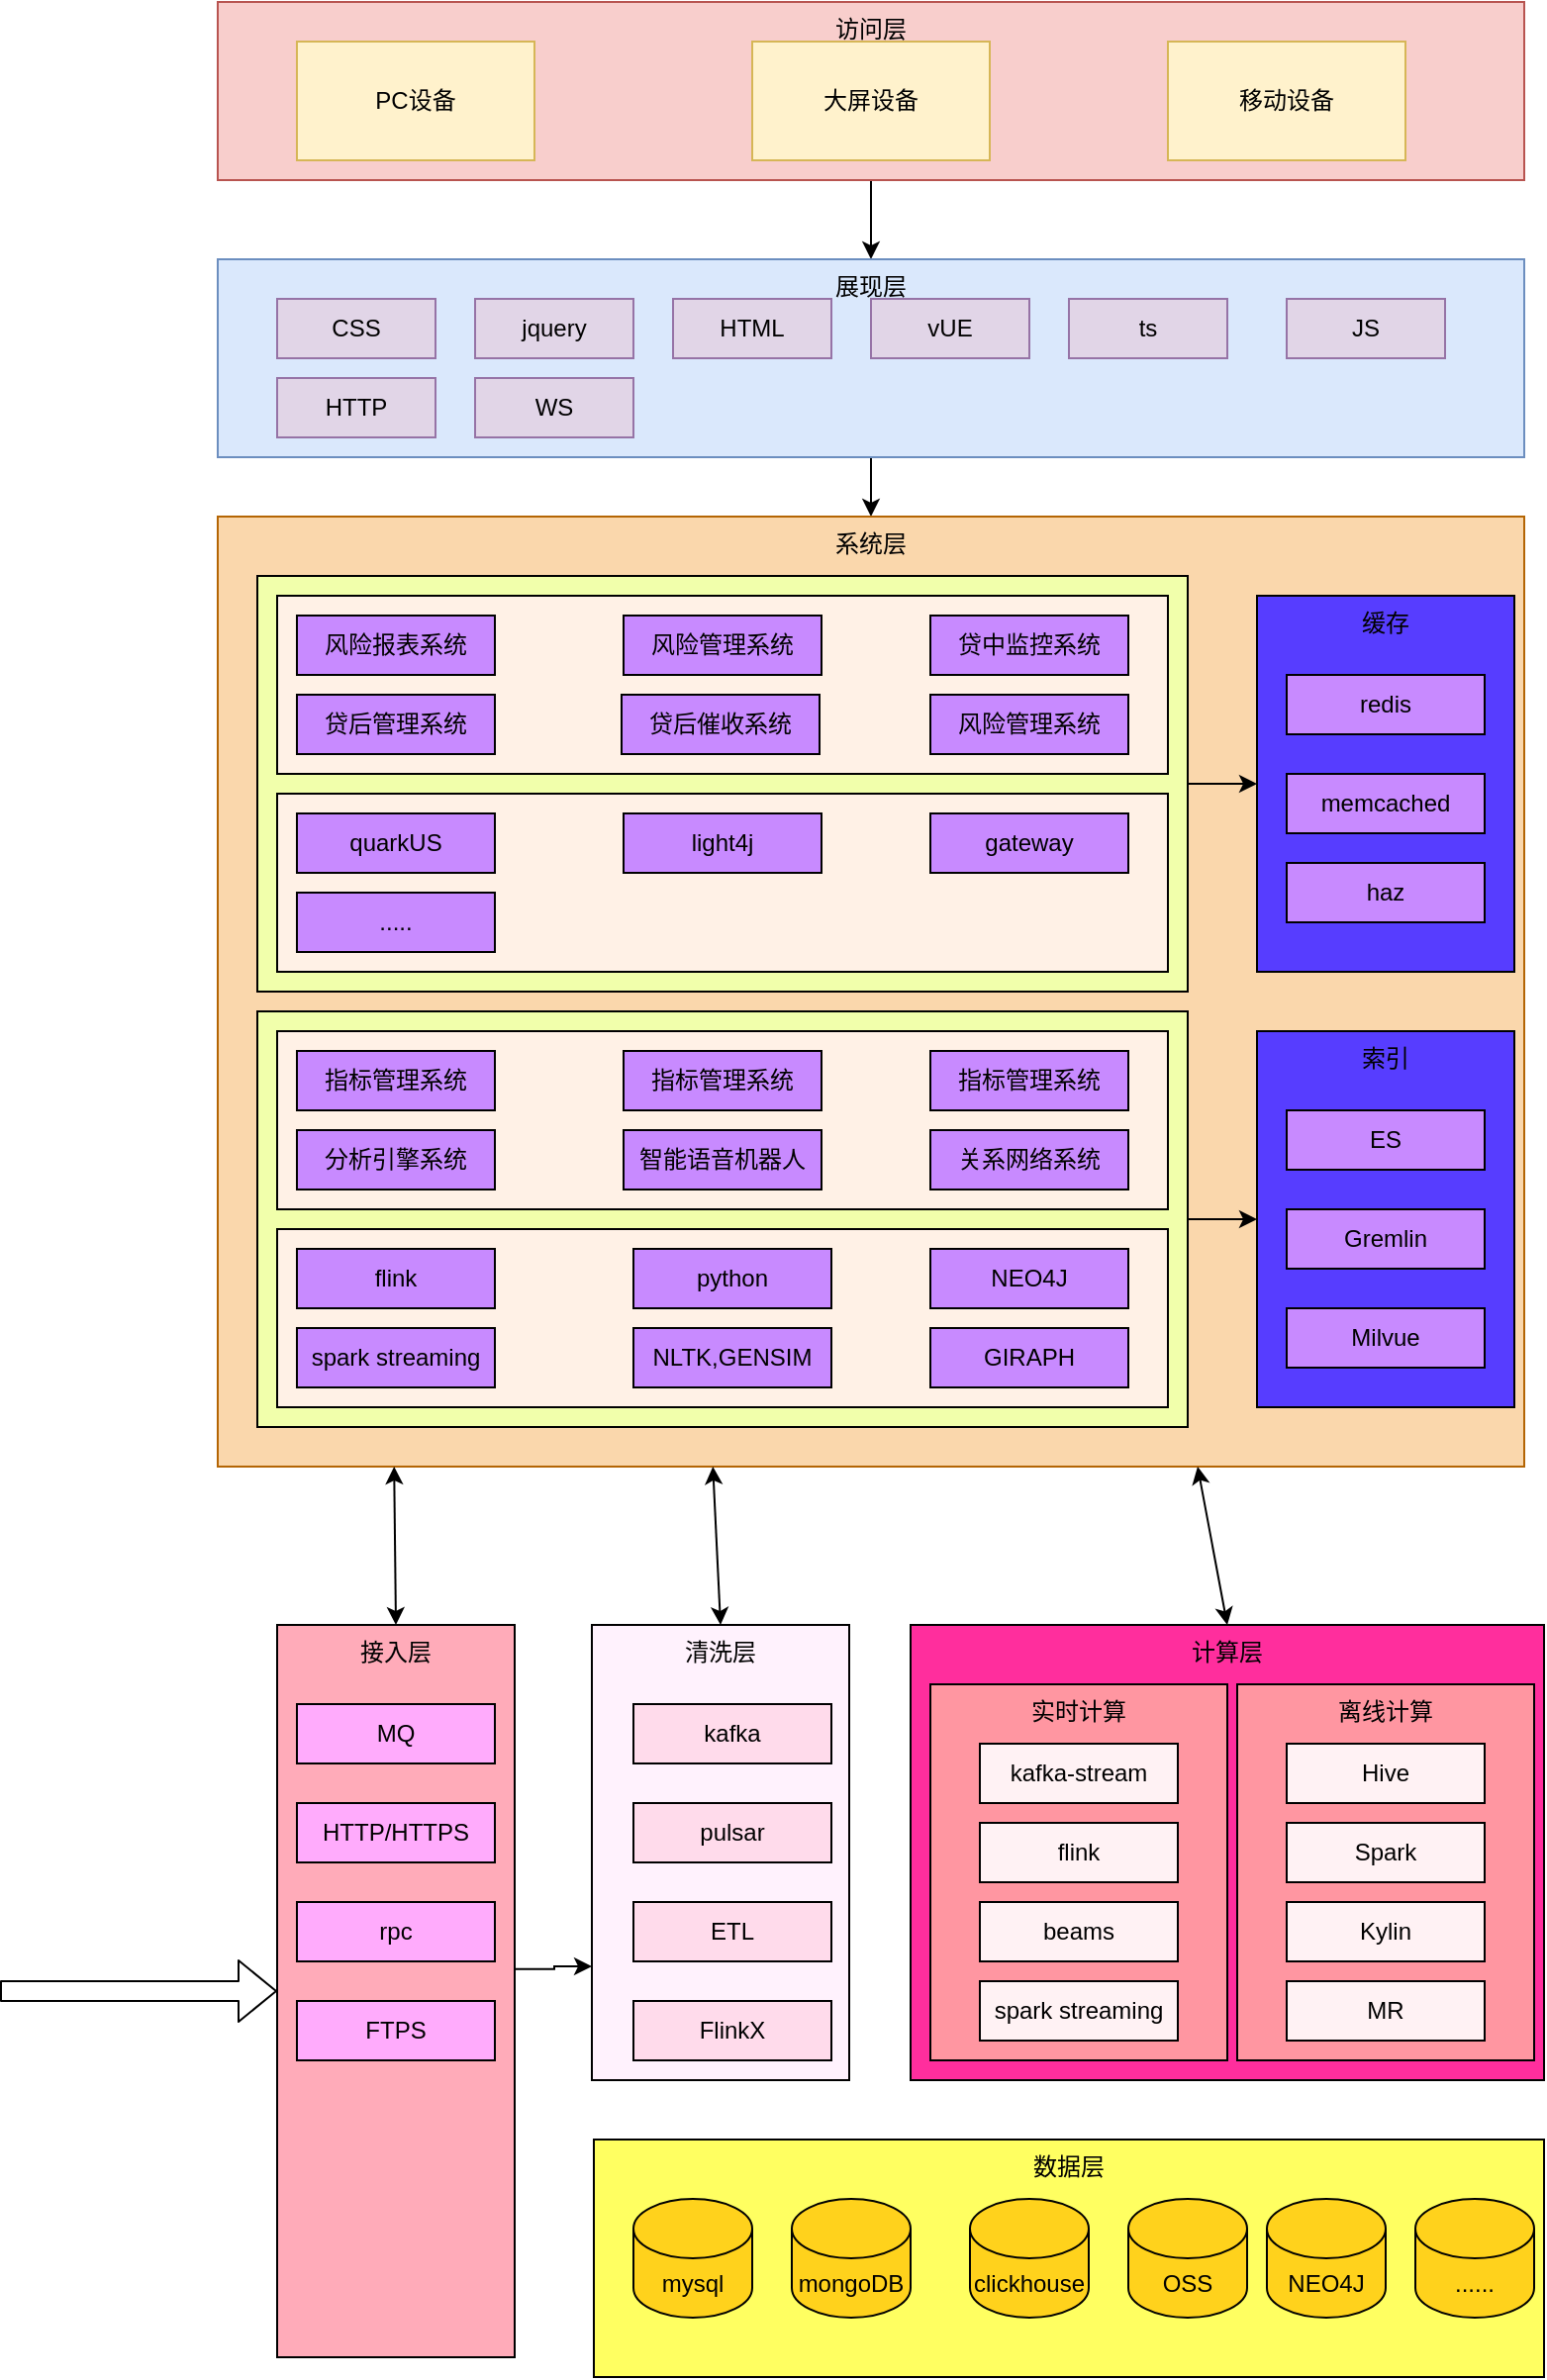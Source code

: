 <mxfile version="14.5.10" type="github">
  <diagram id="MQhZJjkZrY4oPZB1BTH6" name="第 1 页">
    <mxGraphModel dx="1422" dy="762" grid="1" gridSize="10" guides="1" tooltips="1" connect="1" arrows="1" fold="1" page="1" pageScale="1" pageWidth="827" pageHeight="1169" math="0" shadow="0">
      <root>
        <mxCell id="0" />
        <mxCell id="1" parent="0" />
        <mxCell id="aR_i40FDtTKbv0qqF_Ef-54" style="edgeStyle=orthogonalEdgeStyle;rounded=0;orthogonalLoop=1;jettySize=auto;html=1;entryX=0.5;entryY=0;entryDx=0;entryDy=0;" edge="1" parent="1" source="aR_i40FDtTKbv0qqF_Ef-1" target="aR_i40FDtTKbv0qqF_Ef-5">
          <mxGeometry relative="1" as="geometry" />
        </mxCell>
        <mxCell id="aR_i40FDtTKbv0qqF_Ef-1" value="访问层" style="rounded=0;whiteSpace=wrap;html=1;fillColor=#f8cecc;strokeColor=#b85450;verticalAlign=top;" vertex="1" parent="1">
          <mxGeometry x="110" y="120" width="660" height="90" as="geometry" />
        </mxCell>
        <mxCell id="aR_i40FDtTKbv0qqF_Ef-2" value="PC设备" style="rounded=0;whiteSpace=wrap;html=1;fillColor=#fff2cc;strokeColor=#d6b656;" vertex="1" parent="1">
          <mxGeometry x="150" y="140" width="120" height="60" as="geometry" />
        </mxCell>
        <mxCell id="aR_i40FDtTKbv0qqF_Ef-3" value="大屏设备" style="rounded=0;whiteSpace=wrap;html=1;fillColor=#fff2cc;strokeColor=#d6b656;" vertex="1" parent="1">
          <mxGeometry x="380" y="140" width="120" height="60" as="geometry" />
        </mxCell>
        <mxCell id="aR_i40FDtTKbv0qqF_Ef-4" value="移动设备" style="rounded=0;whiteSpace=wrap;html=1;fillColor=#fff2cc;strokeColor=#d6b656;" vertex="1" parent="1">
          <mxGeometry x="590" y="140" width="120" height="60" as="geometry" />
        </mxCell>
        <mxCell id="aR_i40FDtTKbv0qqF_Ef-55" style="edgeStyle=orthogonalEdgeStyle;rounded=0;orthogonalLoop=1;jettySize=auto;html=1;entryX=0.5;entryY=0;entryDx=0;entryDy=0;" edge="1" parent="1" source="aR_i40FDtTKbv0qqF_Ef-5" target="aR_i40FDtTKbv0qqF_Ef-14">
          <mxGeometry relative="1" as="geometry" />
        </mxCell>
        <mxCell id="aR_i40FDtTKbv0qqF_Ef-5" value="展现层" style="rounded=0;whiteSpace=wrap;html=1;fillColor=#dae8fc;strokeColor=#6c8ebf;verticalAlign=top;" vertex="1" parent="1">
          <mxGeometry x="110" y="250" width="660" height="100" as="geometry" />
        </mxCell>
        <mxCell id="aR_i40FDtTKbv0qqF_Ef-6" value="CSS" style="rounded=0;whiteSpace=wrap;html=1;fillColor=#e1d5e7;strokeColor=#9673a6;" vertex="1" parent="1">
          <mxGeometry x="140" y="270" width="80" height="30" as="geometry" />
        </mxCell>
        <mxCell id="aR_i40FDtTKbv0qqF_Ef-7" value="jquery" style="rounded=0;whiteSpace=wrap;html=1;fillColor=#e1d5e7;strokeColor=#9673a6;" vertex="1" parent="1">
          <mxGeometry x="240" y="270" width="80" height="30" as="geometry" />
        </mxCell>
        <mxCell id="aR_i40FDtTKbv0qqF_Ef-8" value="HTML" style="rounded=0;whiteSpace=wrap;html=1;fillColor=#e1d5e7;strokeColor=#9673a6;" vertex="1" parent="1">
          <mxGeometry x="340" y="270" width="80" height="30" as="geometry" />
        </mxCell>
        <mxCell id="aR_i40FDtTKbv0qqF_Ef-9" value="vUE" style="rounded=0;whiteSpace=wrap;html=1;fillColor=#e1d5e7;strokeColor=#9673a6;" vertex="1" parent="1">
          <mxGeometry x="440" y="270" width="80" height="30" as="geometry" />
        </mxCell>
        <mxCell id="aR_i40FDtTKbv0qqF_Ef-10" value="ts" style="rounded=0;whiteSpace=wrap;html=1;fillColor=#e1d5e7;strokeColor=#9673a6;" vertex="1" parent="1">
          <mxGeometry x="540" y="270" width="80" height="30" as="geometry" />
        </mxCell>
        <mxCell id="aR_i40FDtTKbv0qqF_Ef-11" value="JS" style="rounded=0;whiteSpace=wrap;html=1;fillColor=#e1d5e7;strokeColor=#9673a6;" vertex="1" parent="1">
          <mxGeometry x="650" y="270" width="80" height="30" as="geometry" />
        </mxCell>
        <mxCell id="aR_i40FDtTKbv0qqF_Ef-12" value="HTTP" style="rounded=0;whiteSpace=wrap;html=1;fillColor=#e1d5e7;strokeColor=#9673a6;" vertex="1" parent="1">
          <mxGeometry x="140" y="310" width="80" height="30" as="geometry" />
        </mxCell>
        <mxCell id="aR_i40FDtTKbv0qqF_Ef-13" value="WS" style="rounded=0;whiteSpace=wrap;html=1;fillColor=#e1d5e7;strokeColor=#9673a6;" vertex="1" parent="1">
          <mxGeometry x="240" y="310" width="80" height="30" as="geometry" />
        </mxCell>
        <mxCell id="aR_i40FDtTKbv0qqF_Ef-14" value="系统层" style="rounded=0;whiteSpace=wrap;html=1;fillColor=#fad7ac;strokeColor=#b46504;verticalAlign=top;" vertex="1" parent="1">
          <mxGeometry x="110" y="380" width="660" height="480" as="geometry" />
        </mxCell>
        <mxCell id="aR_i40FDtTKbv0qqF_Ef-34" style="edgeStyle=orthogonalEdgeStyle;rounded=0;orthogonalLoop=1;jettySize=auto;html=1;exitX=1;exitY=0.5;exitDx=0;exitDy=0;" edge="1" parent="1" source="aR_i40FDtTKbv0qqF_Ef-15" target="aR_i40FDtTKbv0qqF_Ef-16">
          <mxGeometry relative="1" as="geometry" />
        </mxCell>
        <mxCell id="aR_i40FDtTKbv0qqF_Ef-15" value="" style="rounded=0;whiteSpace=wrap;html=1;fillColor=#F1FFAB;" vertex="1" parent="1">
          <mxGeometry x="130" y="410" width="470" height="210" as="geometry" />
        </mxCell>
        <mxCell id="aR_i40FDtTKbv0qqF_Ef-16" value="缓存" style="rounded=0;whiteSpace=wrap;html=1;verticalAlign=top;fillColor=#573DFF;" vertex="1" parent="1">
          <mxGeometry x="635" y="420" width="130" height="190" as="geometry" />
        </mxCell>
        <mxCell id="aR_i40FDtTKbv0qqF_Ef-17" value="redis" style="rounded=0;whiteSpace=wrap;html=1;fillColor=#C88AFF;" vertex="1" parent="1">
          <mxGeometry x="650" y="460" width="100" height="30" as="geometry" />
        </mxCell>
        <mxCell id="aR_i40FDtTKbv0qqF_Ef-18" value="memcached" style="rounded=0;whiteSpace=wrap;html=1;fillColor=#C88AFF;" vertex="1" parent="1">
          <mxGeometry x="650" y="510" width="100" height="30" as="geometry" />
        </mxCell>
        <mxCell id="aR_i40FDtTKbv0qqF_Ef-19" value="haz" style="rounded=0;whiteSpace=wrap;html=1;fillColor=#C88AFF;" vertex="1" parent="1">
          <mxGeometry x="650" y="555" width="100" height="30" as="geometry" />
        </mxCell>
        <mxCell id="aR_i40FDtTKbv0qqF_Ef-21" value="" style="rounded=0;whiteSpace=wrap;html=1;fillColor=#FFF1E6;" vertex="1" parent="1">
          <mxGeometry x="140" y="420" width="450" height="90" as="geometry" />
        </mxCell>
        <mxCell id="aR_i40FDtTKbv0qqF_Ef-22" value="" style="rounded=0;whiteSpace=wrap;html=1;fillColor=#FFF1E6;" vertex="1" parent="1">
          <mxGeometry x="140" y="520" width="450" height="90" as="geometry" />
        </mxCell>
        <mxCell id="aR_i40FDtTKbv0qqF_Ef-24" value="风险报表系统" style="rounded=0;whiteSpace=wrap;html=1;fillColor=#C88AFF;" vertex="1" parent="1">
          <mxGeometry x="150" y="430" width="100" height="30" as="geometry" />
        </mxCell>
        <mxCell id="aR_i40FDtTKbv0qqF_Ef-25" value="风险管理系统" style="rounded=0;whiteSpace=wrap;html=1;fillColor=#C88AFF;" vertex="1" parent="1">
          <mxGeometry x="315" y="430" width="100" height="30" as="geometry" />
        </mxCell>
        <mxCell id="aR_i40FDtTKbv0qqF_Ef-26" value="贷中监控系统" style="rounded=0;whiteSpace=wrap;html=1;fillColor=#C88AFF;" vertex="1" parent="1">
          <mxGeometry x="470" y="430" width="100" height="30" as="geometry" />
        </mxCell>
        <mxCell id="aR_i40FDtTKbv0qqF_Ef-27" value="贷后管理系统" style="rounded=0;whiteSpace=wrap;html=1;fillColor=#C88AFF;" vertex="1" parent="1">
          <mxGeometry x="150" y="470" width="100" height="30" as="geometry" />
        </mxCell>
        <mxCell id="aR_i40FDtTKbv0qqF_Ef-28" value="贷后催收系统" style="rounded=0;whiteSpace=wrap;html=1;fillColor=#C88AFF;" vertex="1" parent="1">
          <mxGeometry x="314" y="470" width="100" height="30" as="geometry" />
        </mxCell>
        <mxCell id="aR_i40FDtTKbv0qqF_Ef-29" value="风险管理系统" style="rounded=0;whiteSpace=wrap;html=1;fillColor=#C88AFF;" vertex="1" parent="1">
          <mxGeometry x="470" y="470" width="100" height="30" as="geometry" />
        </mxCell>
        <mxCell id="aR_i40FDtTKbv0qqF_Ef-30" value="quarkUS" style="rounded=0;whiteSpace=wrap;html=1;fillColor=#C88AFF;" vertex="1" parent="1">
          <mxGeometry x="150" y="530" width="100" height="30" as="geometry" />
        </mxCell>
        <mxCell id="aR_i40FDtTKbv0qqF_Ef-31" value="light4j" style="rounded=0;whiteSpace=wrap;html=1;fillColor=#C88AFF;" vertex="1" parent="1">
          <mxGeometry x="315" y="530" width="100" height="30" as="geometry" />
        </mxCell>
        <mxCell id="aR_i40FDtTKbv0qqF_Ef-32" value="gateway" style="rounded=0;whiteSpace=wrap;html=1;fillColor=#C88AFF;" vertex="1" parent="1">
          <mxGeometry x="470" y="530" width="100" height="30" as="geometry" />
        </mxCell>
        <mxCell id="aR_i40FDtTKbv0qqF_Ef-33" value="....." style="rounded=0;whiteSpace=wrap;html=1;fillColor=#C88AFF;" vertex="1" parent="1">
          <mxGeometry x="150" y="570" width="100" height="30" as="geometry" />
        </mxCell>
        <mxCell id="aR_i40FDtTKbv0qqF_Ef-56" style="edgeStyle=orthogonalEdgeStyle;rounded=0;orthogonalLoop=1;jettySize=auto;html=1;exitX=1;exitY=0.5;exitDx=0;exitDy=0;entryX=0;entryY=0.5;entryDx=0;entryDy=0;" edge="1" parent="1" source="aR_i40FDtTKbv0qqF_Ef-35" target="aR_i40FDtTKbv0qqF_Ef-38">
          <mxGeometry relative="1" as="geometry" />
        </mxCell>
        <mxCell id="aR_i40FDtTKbv0qqF_Ef-35" value="" style="rounded=0;whiteSpace=wrap;html=1;fillColor=#F1FFAB;" vertex="1" parent="1">
          <mxGeometry x="130" y="630" width="470" height="210" as="geometry" />
        </mxCell>
        <mxCell id="aR_i40FDtTKbv0qqF_Ef-36" value="" style="rounded=0;whiteSpace=wrap;html=1;fillColor=#FFF1E6;" vertex="1" parent="1">
          <mxGeometry x="140" y="640" width="450" height="90" as="geometry" />
        </mxCell>
        <mxCell id="aR_i40FDtTKbv0qqF_Ef-37" value="" style="rounded=0;whiteSpace=wrap;html=1;fillColor=#FFF1E6;" vertex="1" parent="1">
          <mxGeometry x="140" y="740" width="450" height="90" as="geometry" />
        </mxCell>
        <mxCell id="aR_i40FDtTKbv0qqF_Ef-38" value="索引" style="rounded=0;whiteSpace=wrap;html=1;verticalAlign=top;fillColor=#573DFF;" vertex="1" parent="1">
          <mxGeometry x="635" y="640" width="130" height="190" as="geometry" />
        </mxCell>
        <mxCell id="aR_i40FDtTKbv0qqF_Ef-39" value="指标管理系统" style="rounded=0;whiteSpace=wrap;html=1;fillColor=#C88AFF;" vertex="1" parent="1">
          <mxGeometry x="150" y="650" width="100" height="30" as="geometry" />
        </mxCell>
        <mxCell id="aR_i40FDtTKbv0qqF_Ef-40" value="指标管理系统" style="rounded=0;whiteSpace=wrap;html=1;fillColor=#C88AFF;" vertex="1" parent="1">
          <mxGeometry x="315" y="650" width="100" height="30" as="geometry" />
        </mxCell>
        <mxCell id="aR_i40FDtTKbv0qqF_Ef-41" value="指标管理系统" style="rounded=0;whiteSpace=wrap;html=1;fillColor=#C88AFF;" vertex="1" parent="1">
          <mxGeometry x="470" y="650" width="100" height="30" as="geometry" />
        </mxCell>
        <mxCell id="aR_i40FDtTKbv0qqF_Ef-42" value="ES" style="rounded=0;whiteSpace=wrap;html=1;fillColor=#C88AFF;" vertex="1" parent="1">
          <mxGeometry x="650" y="680" width="100" height="30" as="geometry" />
        </mxCell>
        <mxCell id="aR_i40FDtTKbv0qqF_Ef-43" value="Gremlin" style="rounded=0;whiteSpace=wrap;html=1;fillColor=#C88AFF;" vertex="1" parent="1">
          <mxGeometry x="650" y="730" width="100" height="30" as="geometry" />
        </mxCell>
        <mxCell id="aR_i40FDtTKbv0qqF_Ef-44" value="Milvue" style="rounded=0;whiteSpace=wrap;html=1;fillColor=#C88AFF;" vertex="1" parent="1">
          <mxGeometry x="650" y="780" width="100" height="30" as="geometry" />
        </mxCell>
        <mxCell id="aR_i40FDtTKbv0qqF_Ef-45" value="分析引擎系统" style="rounded=0;whiteSpace=wrap;html=1;fillColor=#C88AFF;" vertex="1" parent="1">
          <mxGeometry x="150" y="690" width="100" height="30" as="geometry" />
        </mxCell>
        <mxCell id="aR_i40FDtTKbv0qqF_Ef-46" value="智能语音机器人" style="rounded=0;whiteSpace=wrap;html=1;fillColor=#C88AFF;" vertex="1" parent="1">
          <mxGeometry x="315" y="690" width="100" height="30" as="geometry" />
        </mxCell>
        <mxCell id="aR_i40FDtTKbv0qqF_Ef-47" value="关系网络系统" style="rounded=0;whiteSpace=wrap;html=1;fillColor=#C88AFF;" vertex="1" parent="1">
          <mxGeometry x="470" y="690" width="100" height="30" as="geometry" />
        </mxCell>
        <mxCell id="aR_i40FDtTKbv0qqF_Ef-48" value="flink" style="rounded=0;whiteSpace=wrap;html=1;fillColor=#C88AFF;" vertex="1" parent="1">
          <mxGeometry x="150" y="750" width="100" height="30" as="geometry" />
        </mxCell>
        <mxCell id="aR_i40FDtTKbv0qqF_Ef-49" value="python" style="rounded=0;whiteSpace=wrap;html=1;fillColor=#C88AFF;" vertex="1" parent="1">
          <mxGeometry x="320" y="750" width="100" height="30" as="geometry" />
        </mxCell>
        <mxCell id="aR_i40FDtTKbv0qqF_Ef-50" value="NEO4J" style="rounded=0;whiteSpace=wrap;html=1;fillColor=#C88AFF;" vertex="1" parent="1">
          <mxGeometry x="470" y="750" width="100" height="30" as="geometry" />
        </mxCell>
        <mxCell id="aR_i40FDtTKbv0qqF_Ef-51" value="spark streaming" style="rounded=0;whiteSpace=wrap;html=1;fillColor=#C88AFF;" vertex="1" parent="1">
          <mxGeometry x="150" y="790" width="100" height="30" as="geometry" />
        </mxCell>
        <mxCell id="aR_i40FDtTKbv0qqF_Ef-52" value="NLTK,GENSIM" style="rounded=0;whiteSpace=wrap;html=1;fillColor=#C88AFF;" vertex="1" parent="1">
          <mxGeometry x="320" y="790" width="100" height="30" as="geometry" />
        </mxCell>
        <mxCell id="aR_i40FDtTKbv0qqF_Ef-53" value="GIRAPH" style="rounded=0;whiteSpace=wrap;html=1;fillColor=#C88AFF;" vertex="1" parent="1">
          <mxGeometry x="470" y="790" width="100" height="30" as="geometry" />
        </mxCell>
        <mxCell id="aR_i40FDtTKbv0qqF_Ef-65" style="edgeStyle=orthogonalEdgeStyle;rounded=0;orthogonalLoop=1;jettySize=auto;html=1;exitX=0.992;exitY=0.47;exitDx=0;exitDy=0;entryX=0;entryY=0.75;entryDx=0;entryDy=0;exitPerimeter=0;" edge="1" parent="1" source="aR_i40FDtTKbv0qqF_Ef-57" target="aR_i40FDtTKbv0qqF_Ef-64">
          <mxGeometry relative="1" as="geometry" />
        </mxCell>
        <mxCell id="aR_i40FDtTKbv0qqF_Ef-57" value="接入层" style="rounded=0;whiteSpace=wrap;html=1;verticalAlign=top;fillColor=#FFABB9;" vertex="1" parent="1">
          <mxGeometry x="140" y="940" width="120" height="370" as="geometry" />
        </mxCell>
        <mxCell id="aR_i40FDtTKbv0qqF_Ef-58" value="MQ" style="rounded=0;whiteSpace=wrap;html=1;fillColor=#FFABFC;" vertex="1" parent="1">
          <mxGeometry x="150" y="980" width="100" height="30" as="geometry" />
        </mxCell>
        <mxCell id="aR_i40FDtTKbv0qqF_Ef-59" value="HTTP/HTTPS" style="rounded=0;whiteSpace=wrap;html=1;fillColor=#FFABFC;" vertex="1" parent="1">
          <mxGeometry x="150" y="1030" width="100" height="30" as="geometry" />
        </mxCell>
        <mxCell id="aR_i40FDtTKbv0qqF_Ef-60" value="rpc" style="rounded=0;whiteSpace=wrap;html=1;fillColor=#FFABFC;" vertex="1" parent="1">
          <mxGeometry x="150" y="1080" width="100" height="30" as="geometry" />
        </mxCell>
        <mxCell id="aR_i40FDtTKbv0qqF_Ef-61" value="FTPS" style="rounded=0;whiteSpace=wrap;html=1;fillColor=#FFABFC;" vertex="1" parent="1">
          <mxGeometry x="150" y="1130" width="100" height="30" as="geometry" />
        </mxCell>
        <mxCell id="aR_i40FDtTKbv0qqF_Ef-62" value="" style="shape=flexArrow;endArrow=classic;html=1;entryX=0;entryY=0.5;entryDx=0;entryDy=0;" edge="1" parent="1" target="aR_i40FDtTKbv0qqF_Ef-57">
          <mxGeometry width="50" height="50" relative="1" as="geometry">
            <mxPoint y="1125" as="sourcePoint" />
            <mxPoint x="440" y="1070" as="targetPoint" />
          </mxGeometry>
        </mxCell>
        <mxCell id="aR_i40FDtTKbv0qqF_Ef-63" value="" style="endArrow=classic;startArrow=classic;html=1;exitX=0.5;exitY=0;exitDx=0;exitDy=0;entryX=0.135;entryY=1;entryDx=0;entryDy=0;entryPerimeter=0;" edge="1" parent="1" source="aR_i40FDtTKbv0qqF_Ef-57" target="aR_i40FDtTKbv0qqF_Ef-14">
          <mxGeometry width="50" height="50" relative="1" as="geometry">
            <mxPoint x="390" y="1120" as="sourcePoint" />
            <mxPoint x="440" y="1070" as="targetPoint" />
          </mxGeometry>
        </mxCell>
        <mxCell id="aR_i40FDtTKbv0qqF_Ef-64" value="清洗层" style="rounded=0;whiteSpace=wrap;html=1;verticalAlign=top;fillColor=#FFF2FD;" vertex="1" parent="1">
          <mxGeometry x="299" y="940" width="130" height="230" as="geometry" />
        </mxCell>
        <mxCell id="aR_i40FDtTKbv0qqF_Ef-66" value="" style="endArrow=classic;startArrow=classic;html=1;exitX=0.5;exitY=0;exitDx=0;exitDy=0;entryX=0.379;entryY=1;entryDx=0;entryDy=0;entryPerimeter=0;" edge="1" parent="1" source="aR_i40FDtTKbv0qqF_Ef-64" target="aR_i40FDtTKbv0qqF_Ef-14">
          <mxGeometry width="50" height="50" relative="1" as="geometry">
            <mxPoint x="210" y="950" as="sourcePoint" />
            <mxPoint x="209.1" y="870" as="targetPoint" />
          </mxGeometry>
        </mxCell>
        <mxCell id="aR_i40FDtTKbv0qqF_Ef-67" value="kafka" style="rounded=0;whiteSpace=wrap;html=1;fillColor=#FFDBEB;" vertex="1" parent="1">
          <mxGeometry x="320" y="980" width="100" height="30" as="geometry" />
        </mxCell>
        <mxCell id="aR_i40FDtTKbv0qqF_Ef-68" value="pulsar" style="rounded=0;whiteSpace=wrap;html=1;fillColor=#FFDBEB;" vertex="1" parent="1">
          <mxGeometry x="320" y="1030" width="100" height="30" as="geometry" />
        </mxCell>
        <mxCell id="aR_i40FDtTKbv0qqF_Ef-70" value="ETL" style="rounded=0;whiteSpace=wrap;html=1;fillColor=#FFDBEB;" vertex="1" parent="1">
          <mxGeometry x="320" y="1080" width="100" height="30" as="geometry" />
        </mxCell>
        <mxCell id="aR_i40FDtTKbv0qqF_Ef-71" value="FlinkX" style="rounded=0;whiteSpace=wrap;html=1;fillColor=#FFDBEB;" vertex="1" parent="1">
          <mxGeometry x="320" y="1130" width="100" height="30" as="geometry" />
        </mxCell>
        <mxCell id="aR_i40FDtTKbv0qqF_Ef-72" value="计算层" style="rounded=0;whiteSpace=wrap;html=1;verticalAlign=top;fillColor=#FF2E9D;" vertex="1" parent="1">
          <mxGeometry x="460" y="940" width="320" height="230" as="geometry" />
        </mxCell>
        <mxCell id="aR_i40FDtTKbv0qqF_Ef-73" value="实时计算" style="rounded=0;whiteSpace=wrap;html=1;fillColor=#FF96A1;verticalAlign=top;" vertex="1" parent="1">
          <mxGeometry x="470" y="970" width="150" height="190" as="geometry" />
        </mxCell>
        <mxCell id="aR_i40FDtTKbv0qqF_Ef-74" value="kafka-stream" style="rounded=0;whiteSpace=wrap;html=1;fillColor=#FFF2F4;" vertex="1" parent="1">
          <mxGeometry x="495" y="1000" width="100" height="30" as="geometry" />
        </mxCell>
        <mxCell id="aR_i40FDtTKbv0qqF_Ef-75" value="flink" style="rounded=0;whiteSpace=wrap;html=1;fillColor=#FFF2F4;" vertex="1" parent="1">
          <mxGeometry x="495" y="1040" width="100" height="30" as="geometry" />
        </mxCell>
        <mxCell id="aR_i40FDtTKbv0qqF_Ef-76" value="beams" style="rounded=0;whiteSpace=wrap;html=1;fillColor=#FFF2F4;" vertex="1" parent="1">
          <mxGeometry x="495" y="1080" width="100" height="30" as="geometry" />
        </mxCell>
        <mxCell id="aR_i40FDtTKbv0qqF_Ef-77" value="spark streaming" style="rounded=0;whiteSpace=wrap;html=1;fillColor=#FFF2F4;" vertex="1" parent="1">
          <mxGeometry x="495" y="1120" width="100" height="30" as="geometry" />
        </mxCell>
        <mxCell id="aR_i40FDtTKbv0qqF_Ef-78" value="离线计算" style="rounded=0;whiteSpace=wrap;html=1;fillColor=#FF96A1;verticalAlign=top;" vertex="1" parent="1">
          <mxGeometry x="625" y="970" width="150" height="190" as="geometry" />
        </mxCell>
        <mxCell id="aR_i40FDtTKbv0qqF_Ef-79" value="Hive" style="rounded=0;whiteSpace=wrap;html=1;fillColor=#FFF2F4;" vertex="1" parent="1">
          <mxGeometry x="650" y="1000" width="100" height="30" as="geometry" />
        </mxCell>
        <mxCell id="aR_i40FDtTKbv0qqF_Ef-80" value="Spark" style="rounded=0;whiteSpace=wrap;html=1;fillColor=#FFF2F4;" vertex="1" parent="1">
          <mxGeometry x="650" y="1040" width="100" height="30" as="geometry" />
        </mxCell>
        <mxCell id="aR_i40FDtTKbv0qqF_Ef-81" value="Kylin" style="rounded=0;whiteSpace=wrap;html=1;fillColor=#FFF2F4;" vertex="1" parent="1">
          <mxGeometry x="650" y="1080" width="100" height="30" as="geometry" />
        </mxCell>
        <mxCell id="aR_i40FDtTKbv0qqF_Ef-82" value="MR" style="rounded=0;whiteSpace=wrap;html=1;fillColor=#FFF2F4;" vertex="1" parent="1">
          <mxGeometry x="650" y="1120" width="100" height="30" as="geometry" />
        </mxCell>
        <mxCell id="aR_i40FDtTKbv0qqF_Ef-84" value="" style="endArrow=classic;startArrow=classic;html=1;exitX=0.5;exitY=0;exitDx=0;exitDy=0;entryX=0.75;entryY=1;entryDx=0;entryDy=0;" edge="1" parent="1" source="aR_i40FDtTKbv0qqF_Ef-72" target="aR_i40FDtTKbv0qqF_Ef-14">
          <mxGeometry width="50" height="50" relative="1" as="geometry">
            <mxPoint x="374" y="950" as="sourcePoint" />
            <mxPoint x="370.14" y="870" as="targetPoint" />
          </mxGeometry>
        </mxCell>
        <mxCell id="aR_i40FDtTKbv0qqF_Ef-85" value="数据层" style="rounded=0;whiteSpace=wrap;html=1;fillColor=#FFFF61;verticalAlign=top;" vertex="1" parent="1">
          <mxGeometry x="300" y="1200" width="480" height="120" as="geometry" />
        </mxCell>
        <mxCell id="aR_i40FDtTKbv0qqF_Ef-86" value="mysql" style="shape=cylinder3;whiteSpace=wrap;html=1;boundedLbl=1;backgroundOutline=1;size=15;fillColor=#FFD21C;" vertex="1" parent="1">
          <mxGeometry x="320" y="1230" width="60" height="60" as="geometry" />
        </mxCell>
        <mxCell id="aR_i40FDtTKbv0qqF_Ef-87" value="mongoDB" style="shape=cylinder3;whiteSpace=wrap;html=1;boundedLbl=1;backgroundOutline=1;size=15;fillColor=#FFD21C;" vertex="1" parent="1">
          <mxGeometry x="400" y="1230" width="60" height="60" as="geometry" />
        </mxCell>
        <mxCell id="aR_i40FDtTKbv0qqF_Ef-88" value="clickhouse" style="shape=cylinder3;whiteSpace=wrap;html=1;boundedLbl=1;backgroundOutline=1;size=15;fillColor=#FFD21C;" vertex="1" parent="1">
          <mxGeometry x="490" y="1230" width="60" height="60" as="geometry" />
        </mxCell>
        <mxCell id="aR_i40FDtTKbv0qqF_Ef-89" value="OSS" style="shape=cylinder3;whiteSpace=wrap;html=1;boundedLbl=1;backgroundOutline=1;size=15;fillColor=#FFD21C;" vertex="1" parent="1">
          <mxGeometry x="570" y="1230" width="60" height="60" as="geometry" />
        </mxCell>
        <mxCell id="aR_i40FDtTKbv0qqF_Ef-90" value="NEO4J" style="shape=cylinder3;whiteSpace=wrap;html=1;boundedLbl=1;backgroundOutline=1;size=15;fillColor=#FFD21C;" vertex="1" parent="1">
          <mxGeometry x="640" y="1230" width="60" height="60" as="geometry" />
        </mxCell>
        <mxCell id="aR_i40FDtTKbv0qqF_Ef-91" value="......" style="shape=cylinder3;whiteSpace=wrap;html=1;boundedLbl=1;backgroundOutline=1;size=15;fillColor=#FFD21C;" vertex="1" parent="1">
          <mxGeometry x="715" y="1230" width="60" height="60" as="geometry" />
        </mxCell>
      </root>
    </mxGraphModel>
  </diagram>
</mxfile>
